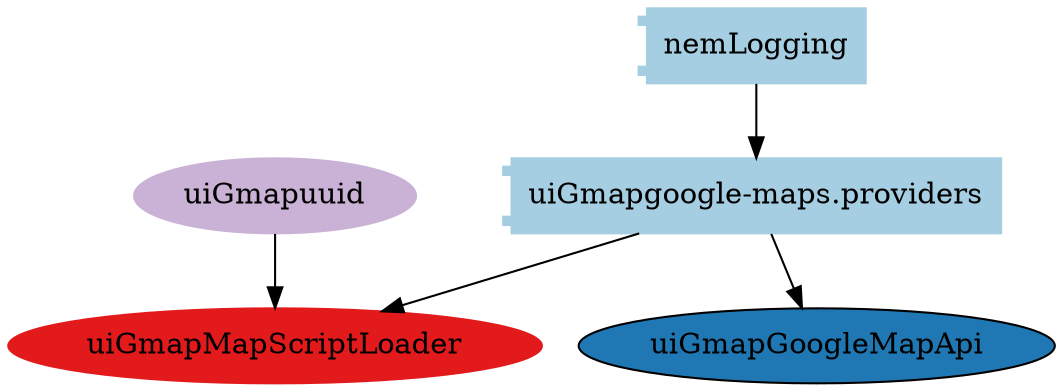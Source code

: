 digraph dependencies {
  node[shape="component",style="filled",colorscheme=paired12]


    node[shape="component"]
    "uiGmapgoogle-maps.providers"[label="uiGmapgoogle-maps.providers", color=1]

    
      "nemLogging"[label="nemLogging", color=1]
      "nemLogging" -> "uiGmapgoogle-maps.providers"
    


    node[shape="ellipse"]
    
      "uiGmapGoogleMapApi"[label="uiGmapGoogleMapApi", fillcolor=2]
      "uiGmapgoogle-maps.providers" -> "uiGmapGoogleMapApi"
    


    

    

    
      "uiGmapMapScriptLoader"[label="uiGmapMapScriptLoader", color=6]
      "uiGmapgoogle-maps.providers" -> "uiGmapMapScriptLoader"
    

    node[shape="cds"]
    

    









    node[shape="ellipse",style="filled", color=9]
    
      
    

    


    

    

    
      
        "uiGmapuuid"[label="uiGmapuuid"]
        "uiGmapuuid" -> "uiGmapMapScriptLoader"
      
    

    


}
